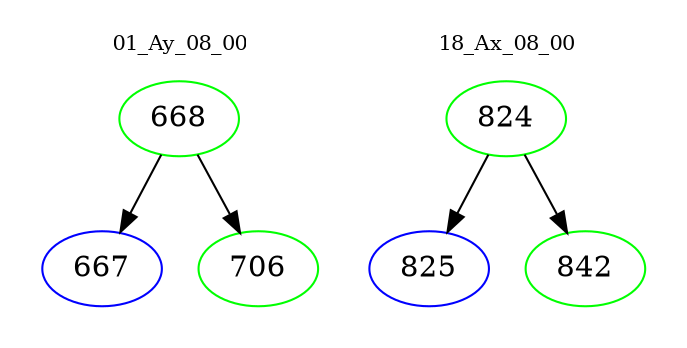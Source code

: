 digraph{
subgraph cluster_0 {
color = white
label = "01_Ay_08_00";
fontsize=10;
T0_668 [label="668", color="green"]
T0_668 -> T0_667 [color="black"]
T0_667 [label="667", color="blue"]
T0_668 -> T0_706 [color="black"]
T0_706 [label="706", color="green"]
}
subgraph cluster_1 {
color = white
label = "18_Ax_08_00";
fontsize=10;
T1_824 [label="824", color="green"]
T1_824 -> T1_825 [color="black"]
T1_825 [label="825", color="blue"]
T1_824 -> T1_842 [color="black"]
T1_842 [label="842", color="green"]
}
}
